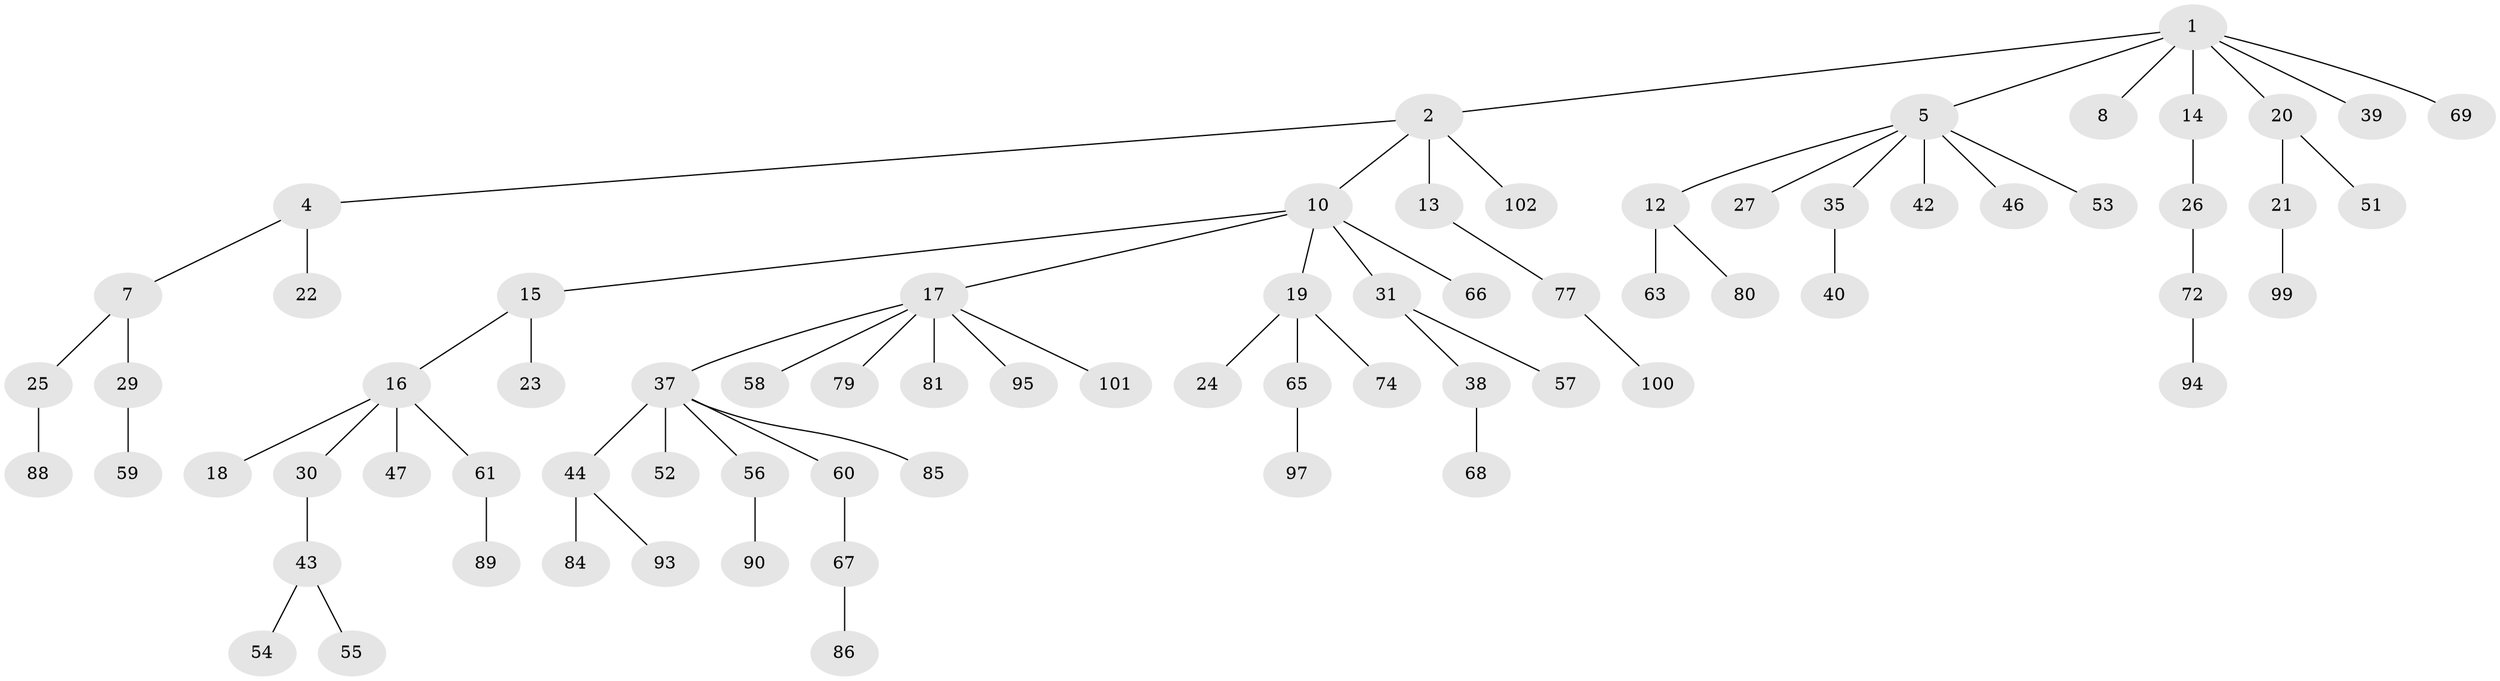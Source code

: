 // Generated by graph-tools (version 1.1) at 2025/52/02/27/25 19:52:12]
// undirected, 73 vertices, 72 edges
graph export_dot {
graph [start="1"]
  node [color=gray90,style=filled];
  1 [super="+6"];
  2 [super="+3"];
  4 [super="+11"];
  5 [super="+28"];
  7 [super="+103"];
  8 [super="+9"];
  10 [super="+33"];
  12 [super="+91"];
  13;
  14;
  15;
  16 [super="+62"];
  17 [super="+49"];
  18 [super="+75"];
  19 [super="+32"];
  20;
  21;
  22 [super="+36"];
  23;
  24;
  25 [super="+34"];
  26 [super="+82"];
  27 [super="+73"];
  29 [super="+41"];
  30;
  31;
  35 [super="+71"];
  37 [super="+48"];
  38 [super="+87"];
  39;
  40;
  42;
  43;
  44 [super="+45"];
  46 [super="+50"];
  47 [super="+64"];
  51;
  52;
  53 [super="+78"];
  54;
  55;
  56;
  57;
  58;
  59 [super="+70"];
  60;
  61 [super="+76"];
  63 [super="+98"];
  65 [super="+83"];
  66;
  67;
  68 [super="+92"];
  69;
  72;
  74;
  77 [super="+96"];
  79;
  80;
  81 [super="+104"];
  84 [super="+105"];
  85;
  86;
  88;
  89;
  90;
  93;
  94;
  95;
  97;
  99;
  100;
  101;
  102;
  1 -- 2;
  1 -- 5;
  1 -- 8;
  1 -- 20;
  1 -- 39;
  1 -- 69;
  1 -- 14;
  2 -- 4;
  2 -- 10;
  2 -- 102;
  2 -- 13;
  4 -- 7;
  4 -- 22;
  5 -- 12;
  5 -- 27;
  5 -- 42;
  5 -- 46;
  5 -- 53;
  5 -- 35;
  7 -- 25;
  7 -- 29;
  10 -- 15;
  10 -- 17;
  10 -- 19;
  10 -- 31;
  10 -- 66;
  12 -- 63;
  12 -- 80;
  13 -- 77;
  14 -- 26;
  15 -- 16;
  15 -- 23;
  16 -- 18;
  16 -- 30;
  16 -- 47;
  16 -- 61;
  17 -- 37;
  17 -- 95;
  17 -- 81;
  17 -- 101;
  17 -- 58;
  17 -- 79;
  19 -- 24;
  19 -- 65;
  19 -- 74;
  20 -- 21;
  20 -- 51;
  21 -- 99;
  25 -- 88;
  26 -- 72;
  29 -- 59;
  30 -- 43;
  31 -- 38;
  31 -- 57;
  35 -- 40;
  37 -- 44;
  37 -- 52;
  37 -- 56;
  37 -- 60;
  37 -- 85;
  38 -- 68;
  43 -- 54;
  43 -- 55;
  44 -- 93;
  44 -- 84;
  56 -- 90;
  60 -- 67;
  61 -- 89;
  65 -- 97;
  67 -- 86;
  72 -- 94;
  77 -- 100;
}
